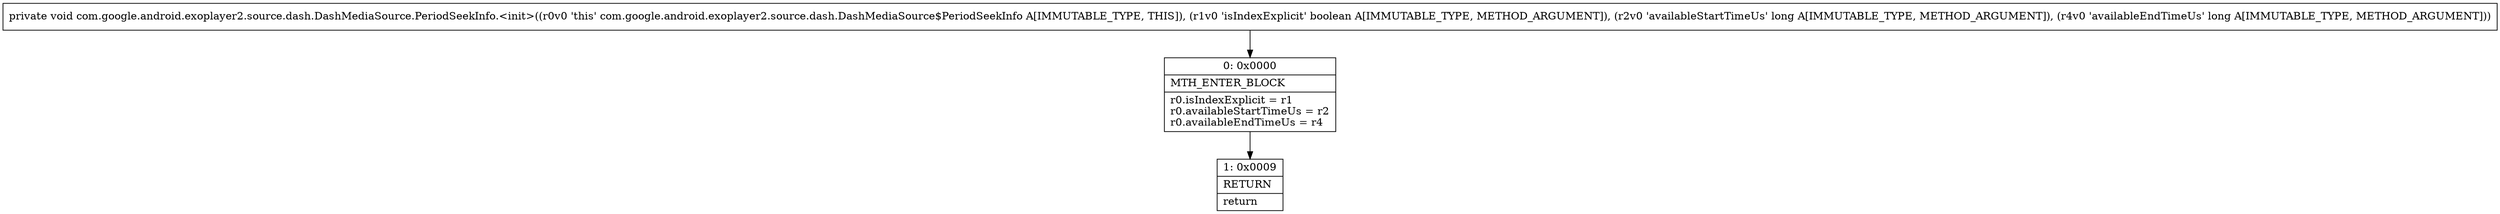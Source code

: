 digraph "CFG forcom.google.android.exoplayer2.source.dash.DashMediaSource.PeriodSeekInfo.\<init\>(ZJJ)V" {
Node_0 [shape=record,label="{0\:\ 0x0000|MTH_ENTER_BLOCK\l|r0.isIndexExplicit = r1\lr0.availableStartTimeUs = r2\lr0.availableEndTimeUs = r4\l}"];
Node_1 [shape=record,label="{1\:\ 0x0009|RETURN\l|return\l}"];
MethodNode[shape=record,label="{private void com.google.android.exoplayer2.source.dash.DashMediaSource.PeriodSeekInfo.\<init\>((r0v0 'this' com.google.android.exoplayer2.source.dash.DashMediaSource$PeriodSeekInfo A[IMMUTABLE_TYPE, THIS]), (r1v0 'isIndexExplicit' boolean A[IMMUTABLE_TYPE, METHOD_ARGUMENT]), (r2v0 'availableStartTimeUs' long A[IMMUTABLE_TYPE, METHOD_ARGUMENT]), (r4v0 'availableEndTimeUs' long A[IMMUTABLE_TYPE, METHOD_ARGUMENT])) }"];
MethodNode -> Node_0;
Node_0 -> Node_1;
}

